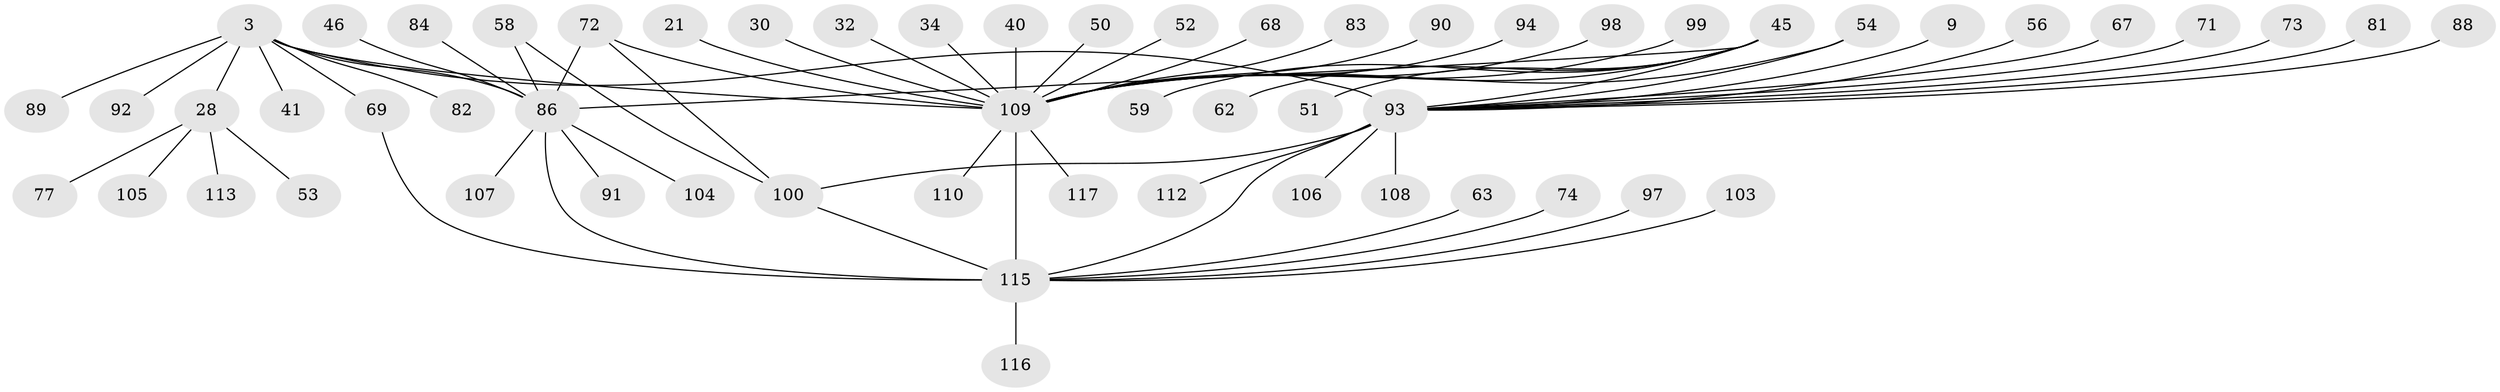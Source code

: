 // original degree distribution, {17: 0.008547008547008548, 6: 0.03418803418803419, 25: 0.008547008547008548, 10: 0.008547008547008548, 7: 0.008547008547008548, 12: 0.008547008547008548, 3: 0.09401709401709402, 1: 0.4700854700854701, 5: 0.042735042735042736, 14: 0.008547008547008548, 2: 0.27350427350427353, 4: 0.017094017094017096, 9: 0.017094017094017096}
// Generated by graph-tools (version 1.1) at 2025/46/03/09/25 04:46:54]
// undirected, 58 vertices, 67 edges
graph export_dot {
graph [start="1"]
  node [color=gray90,style=filled];
  3;
  9;
  21;
  28 [super="+10"];
  30;
  32;
  34;
  40;
  41;
  45 [super="+17+31"];
  46;
  50;
  51;
  52;
  53;
  54;
  56;
  58 [super="+37"];
  59;
  62;
  63;
  67 [super="+26"];
  68;
  69 [super="+22"];
  71;
  72 [super="+47+60"];
  73;
  74;
  77;
  81;
  82;
  83;
  84;
  86 [super="+75+24+65"];
  88;
  89;
  90 [super="+49"];
  91;
  92 [super="+27"];
  93 [super="+57+66+16+55+61"];
  94 [super="+80"];
  97;
  98;
  99 [super="+70"];
  100 [super="+12"];
  103;
  104;
  105;
  106;
  107;
  108;
  109 [super="+38+35+101"];
  110;
  112 [super="+85"];
  113;
  115 [super="+114+44+111"];
  116;
  117;
  3 -- 28 [weight=2];
  3 -- 41;
  3 -- 69;
  3 -- 82;
  3 -- 86 [weight=4];
  3 -- 89;
  3 -- 109 [weight=7];
  3 -- 92;
  3 -- 93 [weight=6];
  9 -- 93;
  21 -- 109;
  28 -- 53;
  28 -- 113;
  28 -- 105;
  28 -- 77;
  30 -- 109;
  32 -- 109;
  34 -- 109;
  40 -- 109;
  45 -- 51;
  45 -- 59;
  45 -- 86 [weight=2];
  45 -- 62;
  45 -- 109 [weight=2];
  45 -- 93 [weight=2];
  46 -- 86;
  50 -- 109;
  52 -- 109;
  54 -- 109;
  54 -- 93;
  56 -- 93;
  58 -- 86;
  58 -- 100 [weight=2];
  63 -- 115;
  67 -- 93;
  68 -- 109;
  69 -- 115;
  71 -- 93;
  72 -- 86;
  72 -- 109;
  72 -- 100;
  73 -- 93;
  74 -- 115;
  81 -- 93;
  83 -- 109;
  84 -- 86;
  86 -- 104;
  86 -- 107;
  86 -- 91;
  86 -- 115 [weight=3];
  88 -- 93;
  90 -- 109;
  93 -- 106;
  93 -- 108;
  93 -- 112;
  93 -- 115 [weight=4];
  93 -- 100;
  94 -- 109;
  97 -- 115;
  98 -- 109;
  99 -- 109;
  100 -- 115;
  103 -- 115;
  109 -- 110;
  109 -- 117;
  109 -- 115 [weight=4];
  115 -- 116;
}
